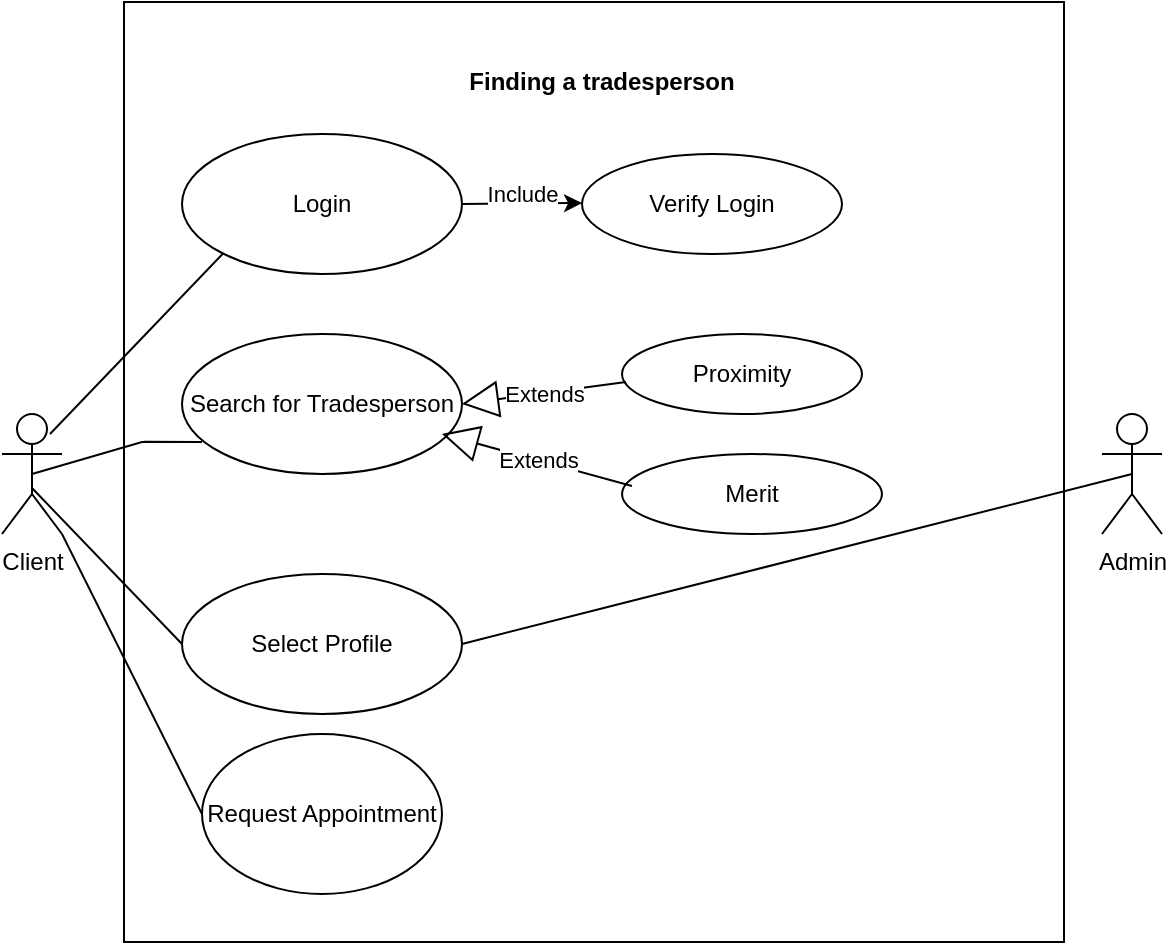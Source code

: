 <mxfile version="15.7.0" type="device"><diagram id="QfIEJp6qpBF2viTgcz-Y" name="Page-1"><mxGraphModel dx="868" dy="507" grid="1" gridSize="10" guides="1" tooltips="1" connect="1" arrows="1" fold="1" page="1" pageScale="1" pageWidth="850" pageHeight="1100" math="0" shadow="0"><root><mxCell id="0"/><mxCell id="1" parent="0"/><mxCell id="1UiKczLhznm1L8kPv0_Y-1" value="" style="whiteSpace=wrap;html=1;aspect=fixed;" vertex="1" parent="1"><mxGeometry x="191" y="24" width="470" height="470" as="geometry"/></mxCell><mxCell id="1UiKczLhznm1L8kPv0_Y-2" value="Client" style="shape=umlActor;verticalLabelPosition=bottom;verticalAlign=top;html=1;" vertex="1" parent="1"><mxGeometry x="130" y="230" width="30" height="60" as="geometry"/></mxCell><mxCell id="1UiKczLhznm1L8kPv0_Y-3" value="Admin" style="shape=umlActor;verticalLabelPosition=bottom;verticalAlign=top;html=1;" vertex="1" parent="1"><mxGeometry x="680" y="230" width="30" height="60" as="geometry"/></mxCell><mxCell id="1UiKczLhznm1L8kPv0_Y-4" value="Finding a tradesperson" style="text;align=center;fontStyle=1;verticalAlign=middle;spacingLeft=3;spacingRight=3;strokeColor=none;rotatable=0;points=[[0,0.5],[1,0.5]];portConstraint=eastwest;" vertex="1" parent="1"><mxGeometry x="390" y="50" width="80" height="26" as="geometry"/></mxCell><mxCell id="1UiKczLhznm1L8kPv0_Y-5" value="Login" style="ellipse;whiteSpace=wrap;html=1;" vertex="1" parent="1"><mxGeometry x="220" y="90" width="140" height="70" as="geometry"/></mxCell><mxCell id="1UiKczLhznm1L8kPv0_Y-6" value="Search for Tradesperson" style="ellipse;whiteSpace=wrap;html=1;" vertex="1" parent="1"><mxGeometry x="220" y="190" width="140" height="70" as="geometry"/></mxCell><mxCell id="1UiKczLhznm1L8kPv0_Y-7" value="Verify Login" style="ellipse;whiteSpace=wrap;html=1;" vertex="1" parent="1"><mxGeometry x="420" y="100" width="130" height="50" as="geometry"/></mxCell><mxCell id="1UiKczLhznm1L8kPv0_Y-9" value="" style="endArrow=classic;html=1;rounded=0;exitX=1;exitY=0.5;exitDx=0;exitDy=0;" edge="1" parent="1" source="1UiKczLhznm1L8kPv0_Y-5"><mxGeometry relative="1" as="geometry"><mxPoint x="370" y="124.5" as="sourcePoint"/><mxPoint x="420" y="124.5" as="targetPoint"/><Array as="points"/></mxGeometry></mxCell><mxCell id="1UiKczLhznm1L8kPv0_Y-10" value="Include" style="edgeLabel;resizable=0;html=1;align=center;verticalAlign=middle;" connectable="0" vertex="1" parent="1UiKczLhznm1L8kPv0_Y-9"><mxGeometry relative="1" as="geometry"><mxPoint y="-5" as="offset"/></mxGeometry></mxCell><mxCell id="1UiKczLhznm1L8kPv0_Y-12" value="Proximity" style="ellipse;whiteSpace=wrap;html=1;" vertex="1" parent="1"><mxGeometry x="440" y="190" width="120" height="40" as="geometry"/></mxCell><mxCell id="1UiKczLhznm1L8kPv0_Y-13" value="Merit" style="ellipse;whiteSpace=wrap;html=1;" vertex="1" parent="1"><mxGeometry x="440" y="250" width="130" height="40" as="geometry"/></mxCell><mxCell id="1UiKczLhznm1L8kPv0_Y-19" value="Extends" style="endArrow=block;endSize=16;endFill=0;html=1;rounded=0;" edge="1" parent="1"><mxGeometry width="160" relative="1" as="geometry"><mxPoint x="445" y="266" as="sourcePoint"/><mxPoint x="350" y="240" as="targetPoint"/></mxGeometry></mxCell><mxCell id="1UiKczLhznm1L8kPv0_Y-21" value="Extends" style="endArrow=block;endSize=16;endFill=0;html=1;rounded=0;entryX=1;entryY=0.5;entryDx=0;entryDy=0;" edge="1" parent="1" target="1UiKczLhznm1L8kPv0_Y-6"><mxGeometry width="160" relative="1" as="geometry"><mxPoint x="442" y="214" as="sourcePoint"/><mxPoint x="358.842" y="206.341" as="targetPoint"/></mxGeometry></mxCell><mxCell id="1UiKczLhznm1L8kPv0_Y-22" value="Select Profile" style="ellipse;whiteSpace=wrap;html=1;" vertex="1" parent="1"><mxGeometry x="220" y="310" width="140" height="70" as="geometry"/></mxCell><mxCell id="1UiKczLhznm1L8kPv0_Y-25" value="" style="endArrow=none;html=1;rounded=0;exitX=1;exitY=0.333;exitDx=0;exitDy=0;exitPerimeter=0;entryX=0;entryY=1;entryDx=0;entryDy=0;" edge="1" parent="1" target="1UiKczLhznm1L8kPv0_Y-5"><mxGeometry width="50" height="50" relative="1" as="geometry"><mxPoint x="154" y="240" as="sourcePoint"/><mxPoint x="250" y="146" as="targetPoint"/></mxGeometry></mxCell><mxCell id="1UiKczLhznm1L8kPv0_Y-30" value="" style="endArrow=none;html=1;rounded=0;exitX=0.5;exitY=0.5;exitDx=0;exitDy=0;exitPerimeter=0;" edge="1" parent="1" source="1UiKczLhznm1L8kPv0_Y-2"><mxGeometry width="50" height="50" relative="1" as="geometry"><mxPoint x="170" y="244" as="sourcePoint"/><mxPoint x="201" y="243.869" as="targetPoint"/><Array as="points"><mxPoint x="200" y="244"/><mxPoint x="230" y="244"/></Array></mxGeometry></mxCell><mxCell id="1UiKczLhznm1L8kPv0_Y-34" value="" style="endArrow=none;html=1;rounded=0;exitX=0.5;exitY=0.617;exitDx=0;exitDy=0;exitPerimeter=0;entryX=0;entryY=0.5;entryDx=0;entryDy=0;" edge="1" parent="1" source="1UiKczLhznm1L8kPv0_Y-2" target="1UiKczLhznm1L8kPv0_Y-22"><mxGeometry width="50" height="50" relative="1" as="geometry"><mxPoint x="370" y="290" as="sourcePoint"/><mxPoint x="420" y="240" as="targetPoint"/></mxGeometry></mxCell><mxCell id="1UiKczLhznm1L8kPv0_Y-35" value="" style="endArrow=none;html=1;rounded=0;exitX=1;exitY=0.5;exitDx=0;exitDy=0;entryX=0.5;entryY=0.5;entryDx=0;entryDy=0;entryPerimeter=0;" edge="1" parent="1" source="1UiKczLhznm1L8kPv0_Y-22" target="1UiKczLhznm1L8kPv0_Y-3"><mxGeometry width="50" height="50" relative="1" as="geometry"><mxPoint x="470" y="380" as="sourcePoint"/><mxPoint x="520" y="330" as="targetPoint"/></mxGeometry></mxCell><mxCell id="1UiKczLhznm1L8kPv0_Y-36" value="Request Appointment" style="ellipse;whiteSpace=wrap;html=1;" vertex="1" parent="1"><mxGeometry x="230" y="390" width="120" height="80" as="geometry"/></mxCell><mxCell id="1UiKczLhznm1L8kPv0_Y-38" value="" style="endArrow=none;html=1;rounded=0;entryX=0;entryY=0.5;entryDx=0;entryDy=0;" edge="1" parent="1" source="1UiKczLhznm1L8kPv0_Y-2" target="1UiKczLhznm1L8kPv0_Y-36"><mxGeometry width="50" height="50" relative="1" as="geometry"><mxPoint x="140" y="400" as="sourcePoint"/><mxPoint x="190" y="350" as="targetPoint"/></mxGeometry></mxCell></root></mxGraphModel></diagram></mxfile>